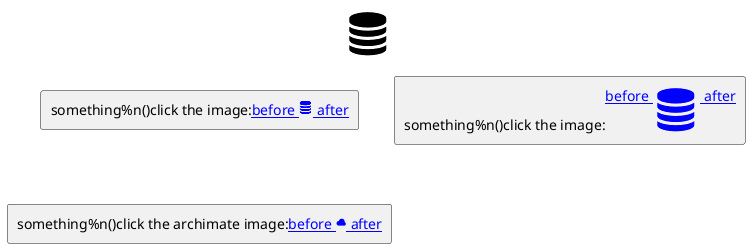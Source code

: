 {
  "sha1": "tim21cb97hwkfwuvg36cb53rggly6f0",
  "insertion": {
    "when": "2024-06-04T17:28:46.269Z",
    "url": "http://forum.plantuml.net/8434/sprites-are-not-interpreted-in-byperlink-display-text",
    "user": "plantuml@gmail.com"
  }
}
@startuml
set separator none
!include <tupadr3/font-awesome/database>

title <$database>
rectangle "something%n()click the image:[[http://plantuml.com before <$database*0.31> after]]"
rectangle "something%n()click the image:[[http://plantuml.com before <$database> after]]"
rectangle "something%n()click the archimate image:[[http://plantuml.com before <&cloud> after]]"
@enduml
